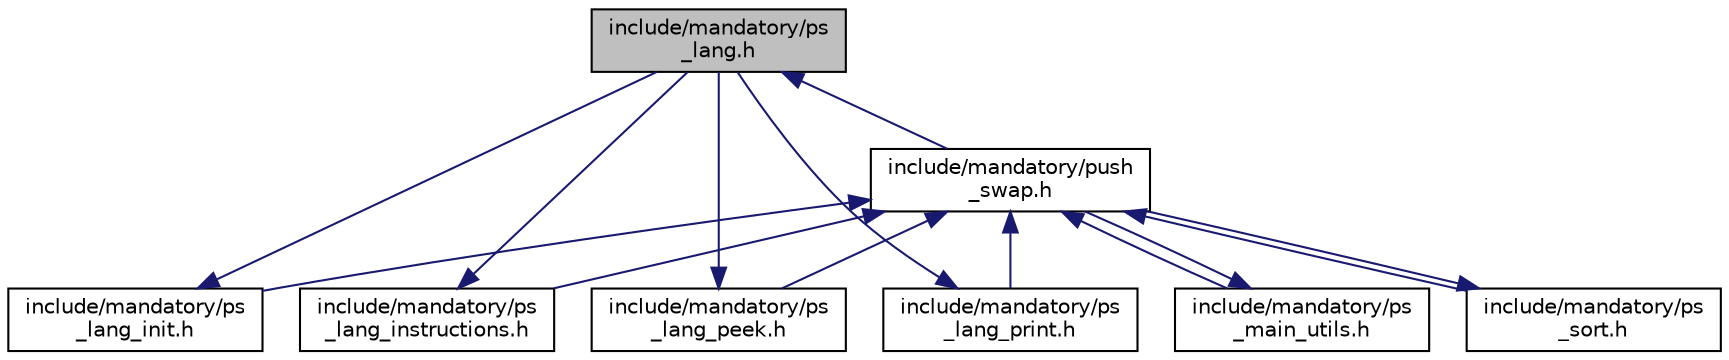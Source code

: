 digraph "include/mandatory/ps_lang.h"
{
 // LATEX_PDF_SIZE
  edge [fontname="Helvetica",fontsize="10",labelfontname="Helvetica",labelfontsize="10"];
  node [fontname="Helvetica",fontsize="10",shape=record];
  Node1 [label="include/mandatory/ps\l_lang.h",height=0.2,width=0.4,color="black", fillcolor="grey75", style="filled", fontcolor="black",tooltip=" "];
  Node1 -> Node2 [dir="back",color="midnightblue",fontsize="10",style="solid",fontname="Helvetica"];
  Node2 [label="include/mandatory/push\l_swap.h",height=0.2,width=0.4,color="black", fillcolor="white", style="filled",URL="$push__swap_8h.html",tooltip=" "];
  Node2 -> Node3 [dir="back",color="midnightblue",fontsize="10",style="solid",fontname="Helvetica"];
  Node3 [label="include/mandatory/ps\l_lang_init.h",height=0.2,width=0.4,color="black", fillcolor="white", style="filled",URL="$ps__lang__init_8h.html",tooltip=" "];
  Node3 -> Node1 [dir="back",color="midnightblue",fontsize="10",style="solid",fontname="Helvetica"];
  Node2 -> Node4 [dir="back",color="midnightblue",fontsize="10",style="solid",fontname="Helvetica"];
  Node4 [label="include/mandatory/ps\l_lang_instructions.h",height=0.2,width=0.4,color="black", fillcolor="white", style="filled",URL="$ps__lang__instructions_8h.html",tooltip=" "];
  Node4 -> Node1 [dir="back",color="midnightblue",fontsize="10",style="solid",fontname="Helvetica"];
  Node2 -> Node5 [dir="back",color="midnightblue",fontsize="10",style="solid",fontname="Helvetica"];
  Node5 [label="include/mandatory/ps\l_lang_peek.h",height=0.2,width=0.4,color="black", fillcolor="white", style="filled",URL="$ps__lang__peek_8h.html",tooltip=" "];
  Node5 -> Node1 [dir="back",color="midnightblue",fontsize="10",style="solid",fontname="Helvetica"];
  Node2 -> Node6 [dir="back",color="midnightblue",fontsize="10",style="solid",fontname="Helvetica"];
  Node6 [label="include/mandatory/ps\l_lang_print.h",height=0.2,width=0.4,color="black", fillcolor="white", style="filled",URL="$ps__lang__print_8h.html",tooltip=" "];
  Node6 -> Node1 [dir="back",color="midnightblue",fontsize="10",style="solid",fontname="Helvetica"];
  Node2 -> Node7 [dir="back",color="midnightblue",fontsize="10",style="solid",fontname="Helvetica"];
  Node7 [label="include/mandatory/ps\l_main_utils.h",height=0.2,width=0.4,color="black", fillcolor="white", style="filled",URL="$ps__main__utils_8h.html",tooltip=" "];
  Node7 -> Node2 [dir="back",color="midnightblue",fontsize="10",style="solid",fontname="Helvetica"];
  Node2 -> Node8 [dir="back",color="midnightblue",fontsize="10",style="solid",fontname="Helvetica"];
  Node8 [label="include/mandatory/ps\l_sort.h",height=0.2,width=0.4,color="black", fillcolor="white", style="filled",URL="$ps__sort_8h.html",tooltip=" "];
  Node8 -> Node2 [dir="back",color="midnightblue",fontsize="10",style="solid",fontname="Helvetica"];
}
